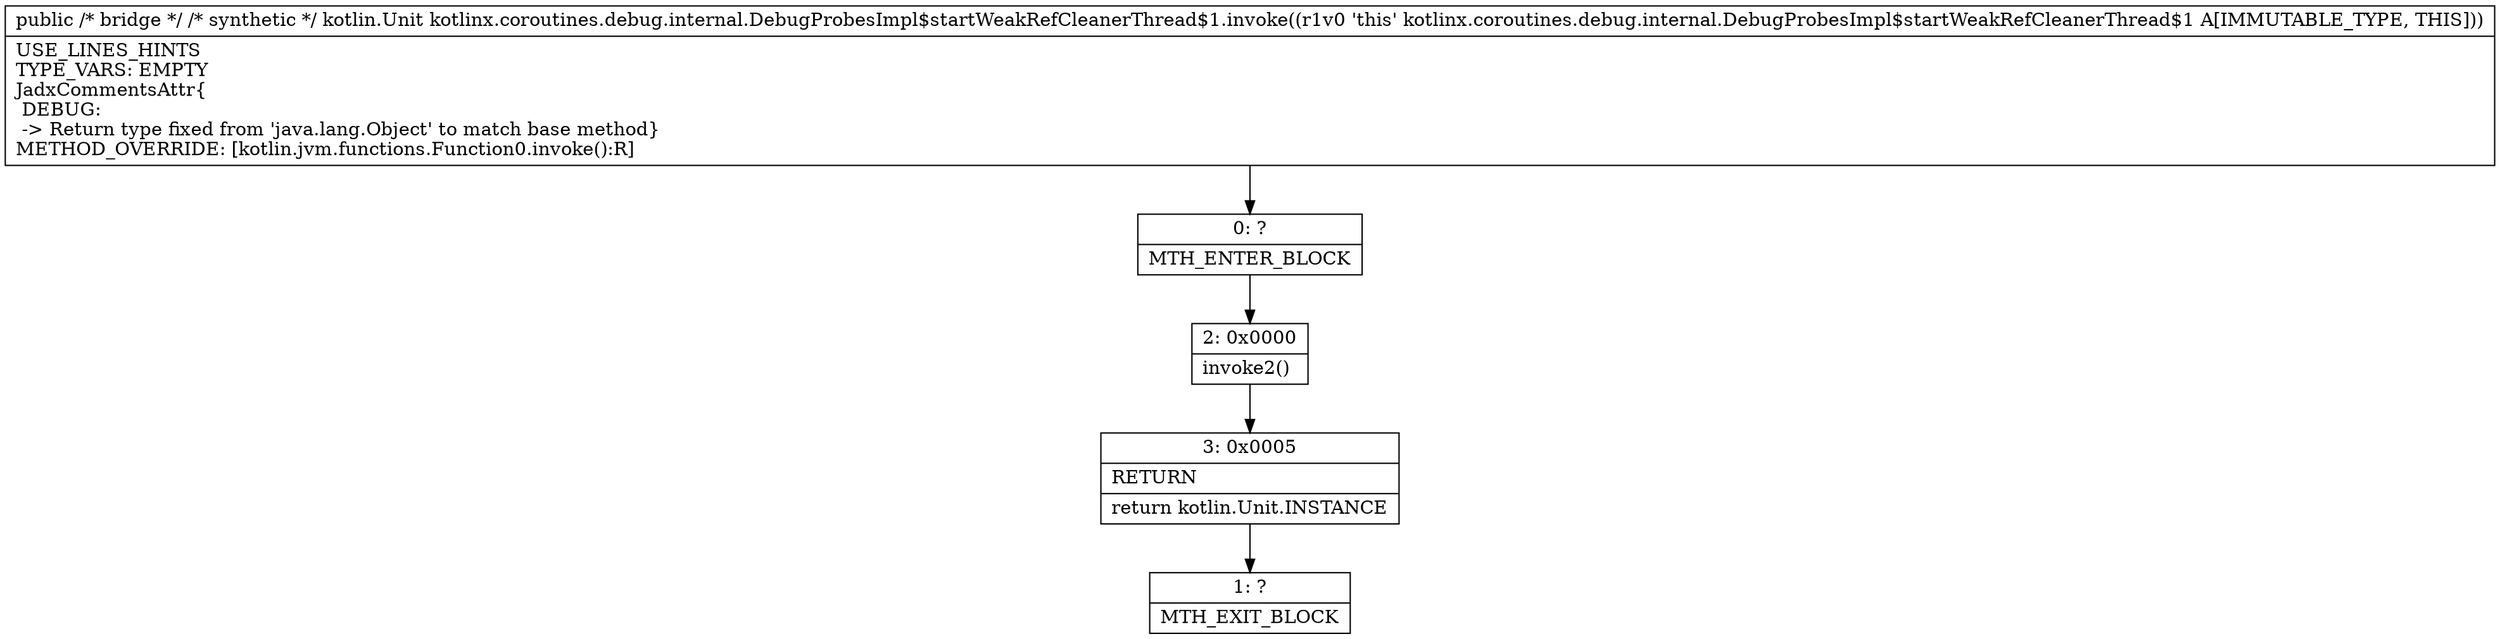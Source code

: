 digraph "CFG forkotlinx.coroutines.debug.internal.DebugProbesImpl$startWeakRefCleanerThread$1.invoke()Ljava\/lang\/Object;" {
Node_0 [shape=record,label="{0\:\ ?|MTH_ENTER_BLOCK\l}"];
Node_2 [shape=record,label="{2\:\ 0x0000|invoke2()\l}"];
Node_3 [shape=record,label="{3\:\ 0x0005|RETURN\l|return kotlin.Unit.INSTANCE\l}"];
Node_1 [shape=record,label="{1\:\ ?|MTH_EXIT_BLOCK\l}"];
MethodNode[shape=record,label="{public \/* bridge *\/ \/* synthetic *\/ kotlin.Unit kotlinx.coroutines.debug.internal.DebugProbesImpl$startWeakRefCleanerThread$1.invoke((r1v0 'this' kotlinx.coroutines.debug.internal.DebugProbesImpl$startWeakRefCleanerThread$1 A[IMMUTABLE_TYPE, THIS]))  | USE_LINES_HINTS\lTYPE_VARS: EMPTY\lJadxCommentsAttr\{\l DEBUG: \l \-\> Return type fixed from 'java.lang.Object' to match base method\}\lMETHOD_OVERRIDE: [kotlin.jvm.functions.Function0.invoke():R]\l}"];
MethodNode -> Node_0;Node_0 -> Node_2;
Node_2 -> Node_3;
Node_3 -> Node_1;
}


